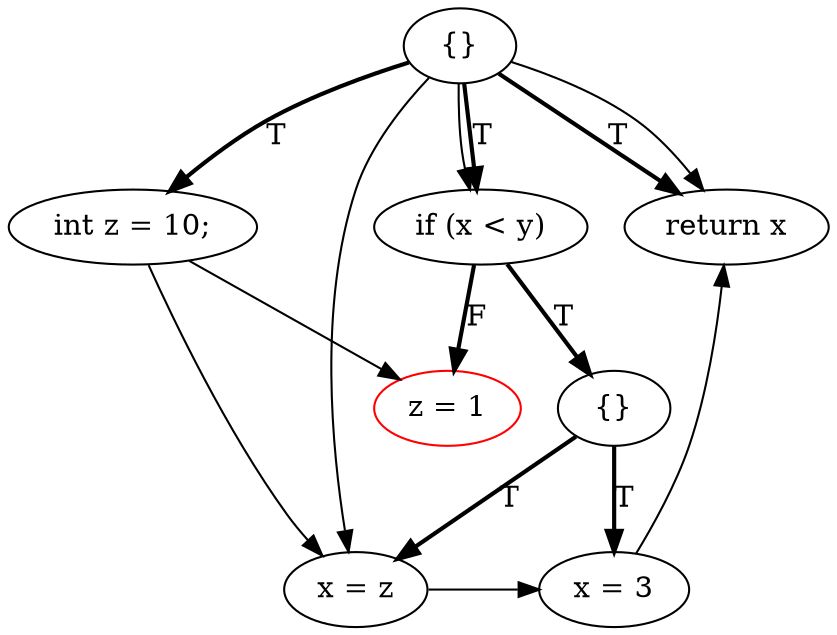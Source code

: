 digraph {
rankdir=TD;
3[label="{}"]; 
3 -> 4[label="T",style=bold];
4[label="int z = 10;"];
4 -> 2;
4 -> 6;
3 -> 0[label="T",style=bold];
0[label="if (x < y)"]; 
0 -> 1[label="T",style=bold];
1[label="{}"]; 
1 -> 6[label="T",style=bold];
6[label="x = z"];
6 -> 7;
1 -> 7[label="T",style=bold];
7[label="x = 3"];
7 -> 5;
0 -> 2[label="F",style=bold];
2[label="z = 1",color=red];
3 -> 5[label="T",style=bold];
5[label="return x"];
3 -> 0;
3 -> 5;
3 -> 6;
{ rank=same 4 0 5 }{ rank=same 1 2 }{ rank=same 6 7 }
}